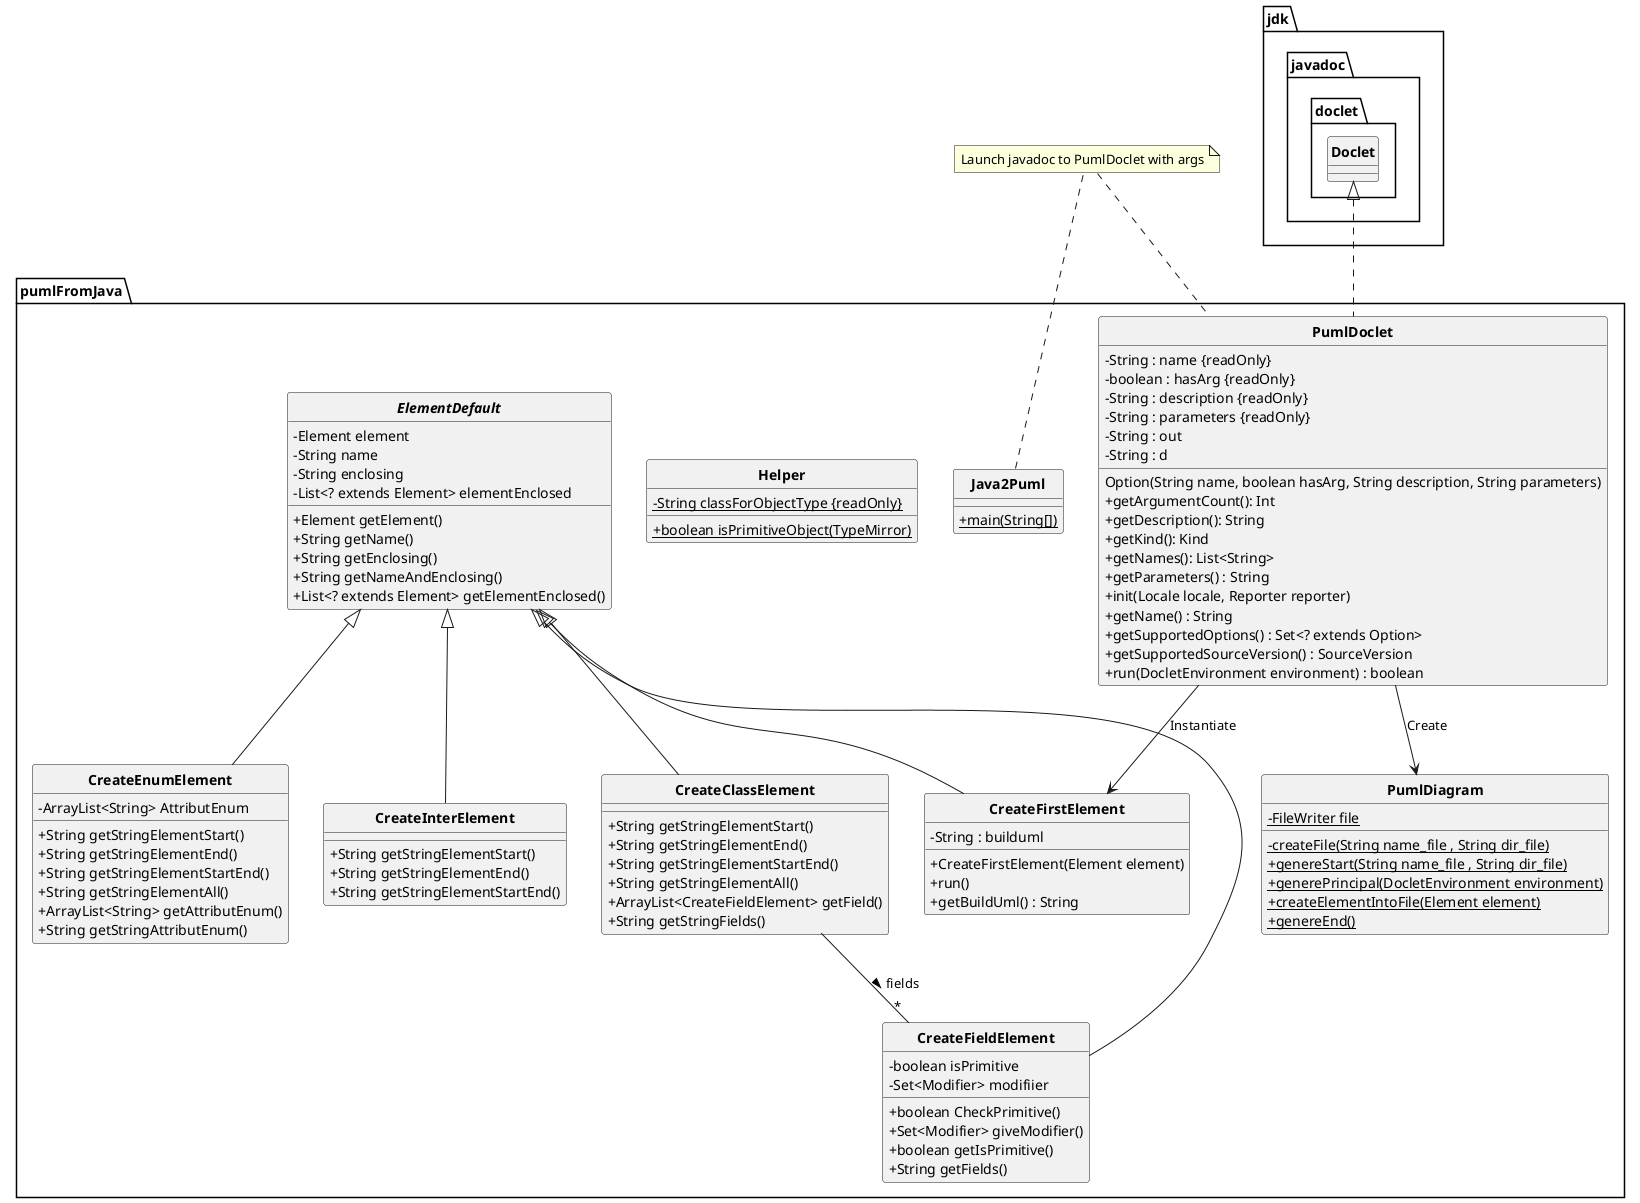 @startuml
'https://plantuml.com/class-diagram
skinparam classAttributeIconSize 0
skinparam classFontStyle Bold
skinparam style strictuml
package "pumlFromJava"
{
    class PumlDoclet
    {
        -String : name {readOnly}
        -boolean : hasArg {readOnly}
        -String : description {readOnly}
        -String : parameters {readOnly}
        -String : out
        -String : d


        Option(String name, boolean hasArg, String description, String parameters)
        +getArgumentCount(): Int
        +getDescription(): String
        +getKind(): Kind
        +getNames(): List<String>
        +getParameters() : String
        +init(Locale locale, Reporter reporter)
        +getName() : String
        +getSupportedOptions() : Set<? extends Option>
        +getSupportedSourceVersion() : SourceVersion
        +run(DocletEnvironment environment) : boolean

    }
    class Java2Puml
    {
        + {static} main(String[])

    }
    class PumlDiagram
    {
        -FileWriter file {static}
        -createFile(String name_file , String dir_file) {static}
        +genereStart(String name_file , String dir_file)  {static}
        +generePrincipal(DocletEnvironment environment) {static}
        +createElementIntoFile(Element element) {static}
        +genereEnd() {static}
    }

    class CreateFirstElement
    {
        -String : builduml

        +CreateFirstElement(Element element)
        +run()
        +getBuildUml() : String
    }
    PumlDoclet --> PumlDiagram : "Create"
    PumlDoclet --> CreateFirstElement : "Instantiate"



}
class pumlFromJava.Helper {
- {static} String classForObjectType {readOnly}
+ {static} boolean isPrimitiveObject(TypeMirror) {static}
}

class pumlFromJava.CreateInterElement {
+ String getStringElementStart()
+ String getStringElementEnd()
+ String getStringElementStartEnd()
}

class pumlFromJava.CreateClassElement {
+ String getStringElementStart()
+ String getStringElementEnd()
+ String getStringElementStartEnd()
+ String getStringElementAll()
+ ArrayList<CreateFieldElement> getField()
+ String getStringFields()
}

class pumlFromJava.CreateFieldElement {
- boolean isPrimitive
- Set<Modifier> modifiier
+ boolean CheckPrimitive()
+ Set<Modifier> giveModifier()
+ boolean getIsPrimitive()
+ String getFields()
}


abstract class pumlFromJava.ElementDefault {
- Element element
- String name
- String enclosing
- List<? extends Element> elementEnclosed
+ Element getElement()
+ String getName()
+ String getEnclosing()
+ String getNameAndEnclosing()
+ List<? extends Element> getElementEnclosed()
}

class pumlFromJava.CreateEnumElement {
- ArrayList<String> AttributEnum
+ String getStringElementStart()
+ String getStringElementEnd()
+ String getStringElementStartEnd()
+ String getStringElementAll()
+ ArrayList<String> getAttributEnum()
+ String getStringAttributEnum()
}

jdk.javadoc.doclet.Doclet <|.. pumlFromJava.PumlDoclet
pumlFromJava.ElementDefault <|-- pumlFromJava.CreateInterElement
pumlFromJava.ElementDefault <|-- pumlFromJava.CreateClassElement
pumlFromJava.ElementDefault <|-- pumlFromJava.CreateFieldElement
pumlFromJava.ElementDefault <|-- pumlFromJava.CreateEnumElement
pumlFromJava.ElementDefault <|-- pumlFromJava.CreateFirstElement

CreateClassElement -- "*" CreateFieldElement : > fields

'Java2Puml --> JavaDoc : "Use"'

note "Launch javadoc to PumlDoclet with args" as N2
Java2Puml .. N2
N2 .. PumlDoclet

/'interface Doclet {
    + init(locale : Locale, reporter : Reporter)
    + getName() : String
    + SourceVersion getSupportedSourceVersion()
    + run(environment : DocletEnvironment) : Boolean
}'/




@enduml